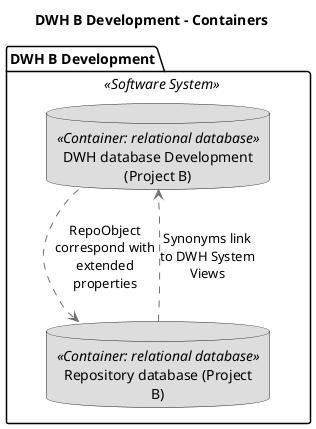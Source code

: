 @startuml(id=DWHBDevelopment-Container)
title DWH B Development - Containers

skinparam {
  shadowing false
  arrowColor #707070
  actorBorderColor #707070
  componentBorderColor #707070
  rectangleBorderColor #707070
  noteBackgroundColor #ffffff
  noteBorderColor #707070
  defaultTextAlignment center
  wrapWidth 200
  maxMessageSize 100
}
package "DWH B Development" <<Software System>> {
  database 23 <<Container: relational database>> #dddddd [
    DWH database Development (Project B)
  ]
  database 11 <<Container: relational database>> #dddddd [
    Repository database (Project B)
  ]
}
23 .[#707070].> 11 : RepoObject correspond with extended properties
11 .[#707070].> 23 : Synonyms link to DWH System Views
@enduml